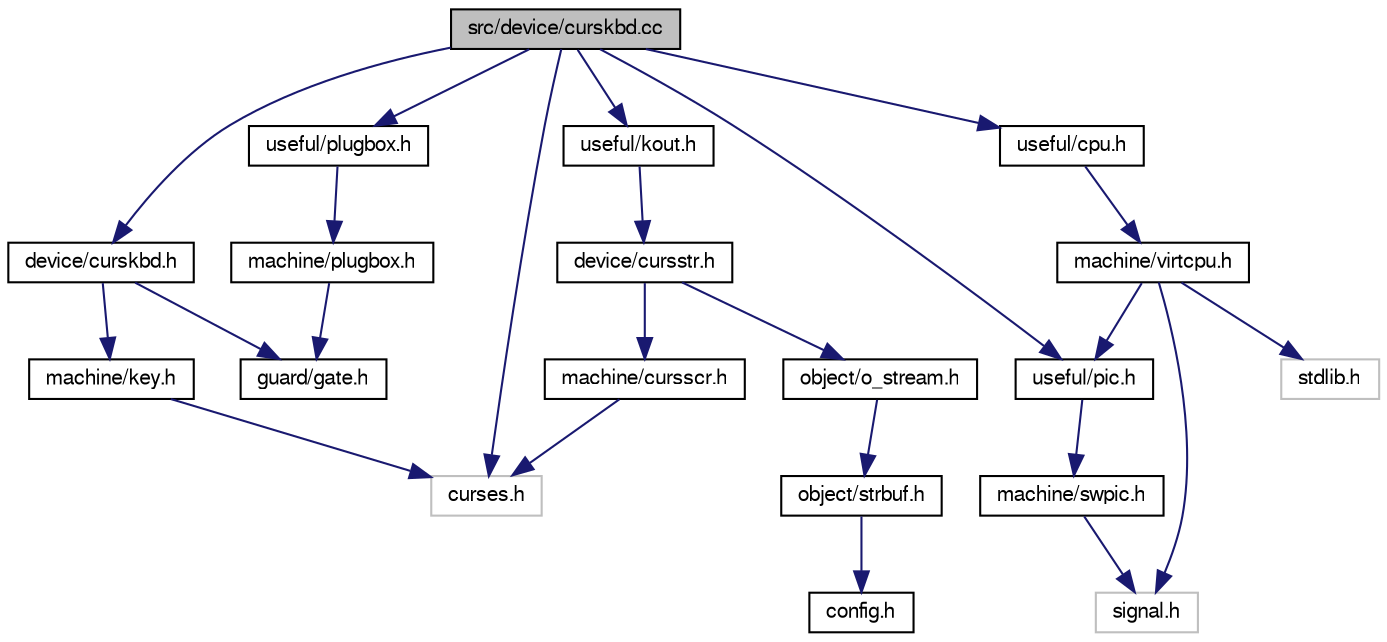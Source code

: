 digraph "src/device/curskbd.cc"
{
  bgcolor="transparent";
  edge [fontname="FreeSans",fontsize="10",labelfontname="FreeSans",labelfontsize="10"];
  node [fontname="FreeSans",fontsize="10",shape=record];
  Node1 [label="src/device/curskbd.cc",height=0.2,width=0.4,color="black", fillcolor="grey75", style="filled" fontcolor="black"];
  Node1 -> Node2 [color="midnightblue",fontsize="10",style="solid",fontname="FreeSans"];
  Node2 [label="device/curskbd.h",height=0.2,width=0.4,color="black",URL="$curskbd_8h.html"];
  Node2 -> Node3 [color="midnightblue",fontsize="10",style="solid",fontname="FreeSans"];
  Node3 [label="guard/gate.h",height=0.2,width=0.4,color="black",URL="$gate_8h.html"];
  Node2 -> Node4 [color="midnightblue",fontsize="10",style="solid",fontname="FreeSans"];
  Node4 [label="machine/key.h",height=0.2,width=0.4,color="black",URL="$key_8h.html"];
  Node4 -> Node5 [color="midnightblue",fontsize="10",style="solid",fontname="FreeSans"];
  Node5 [label="curses.h",height=0.2,width=0.4,color="grey75"];
  Node1 -> Node6 [color="midnightblue",fontsize="10",style="solid",fontname="FreeSans"];
  Node6 [label="useful/plugbox.h",height=0.2,width=0.4,color="black",URL="$useful_2plugbox_8h.html"];
  Node6 -> Node7 [color="midnightblue",fontsize="10",style="solid",fontname="FreeSans"];
  Node7 [label="machine/plugbox.h",height=0.2,width=0.4,color="black",URL="$machine_2plugbox_8h.html"];
  Node7 -> Node3 [color="midnightblue",fontsize="10",style="solid",fontname="FreeSans"];
  Node1 -> Node8 [color="midnightblue",fontsize="10",style="solid",fontname="FreeSans"];
  Node8 [label="useful/pic.h",height=0.2,width=0.4,color="black",URL="$pic_8h.html"];
  Node8 -> Node9 [color="midnightblue",fontsize="10",style="solid",fontname="FreeSans"];
  Node9 [label="machine/swpic.h",height=0.2,width=0.4,color="black",URL="$swpic_8h.html"];
  Node9 -> Node10 [color="midnightblue",fontsize="10",style="solid",fontname="FreeSans"];
  Node10 [label="signal.h",height=0.2,width=0.4,color="grey75"];
  Node1 -> Node11 [color="midnightblue",fontsize="10",style="solid",fontname="FreeSans"];
  Node11 [label="useful/kout.h",height=0.2,width=0.4,color="black",URL="$kout_8h.html",tooltip="help include file for use of global declared variable kout, declared in main.cc"];
  Node11 -> Node12 [color="midnightblue",fontsize="10",style="solid",fontname="FreeSans"];
  Node12 [label="device/cursstr.h",height=0.2,width=0.4,color="black",URL="$cursstr_8h.html"];
  Node12 -> Node13 [color="midnightblue",fontsize="10",style="solid",fontname="FreeSans"];
  Node13 [label="object/o_stream.h",height=0.2,width=0.4,color="black",URL="$o__stream_8h.html"];
  Node13 -> Node14 [color="midnightblue",fontsize="10",style="solid",fontname="FreeSans"];
  Node14 [label="object/strbuf.h",height=0.2,width=0.4,color="black",URL="$strbuf_8h.html"];
  Node14 -> Node15 [color="midnightblue",fontsize="10",style="solid",fontname="FreeSans"];
  Node15 [label="config.h",height=0.2,width=0.4,color="black",URL="$config_8h.html"];
  Node12 -> Node16 [color="midnightblue",fontsize="10",style="solid",fontname="FreeSans"];
  Node16 [label="machine/cursscr.h",height=0.2,width=0.4,color="black",URL="$cursscr_8h.html"];
  Node16 -> Node5 [color="midnightblue",fontsize="10",style="solid",fontname="FreeSans"];
  Node1 -> Node17 [color="midnightblue",fontsize="10",style="solid",fontname="FreeSans"];
  Node17 [label="useful/cpu.h",height=0.2,width=0.4,color="black",URL="$cpu_8h.html",tooltip="help include file for use of global declared variable cpu, declared in main.cc"];
  Node17 -> Node18 [color="midnightblue",fontsize="10",style="solid",fontname="FreeSans"];
  Node18 [label="machine/virtcpu.h",height=0.2,width=0.4,color="black",URL="$virtcpu_8h.html"];
  Node18 -> Node10 [color="midnightblue",fontsize="10",style="solid",fontname="FreeSans"];
  Node18 -> Node19 [color="midnightblue",fontsize="10",style="solid",fontname="FreeSans"];
  Node19 [label="stdlib.h",height=0.2,width=0.4,color="grey75"];
  Node18 -> Node8 [color="midnightblue",fontsize="10",style="solid",fontname="FreeSans"];
  Node1 -> Node5 [color="midnightblue",fontsize="10",style="solid",fontname="FreeSans"];
}
